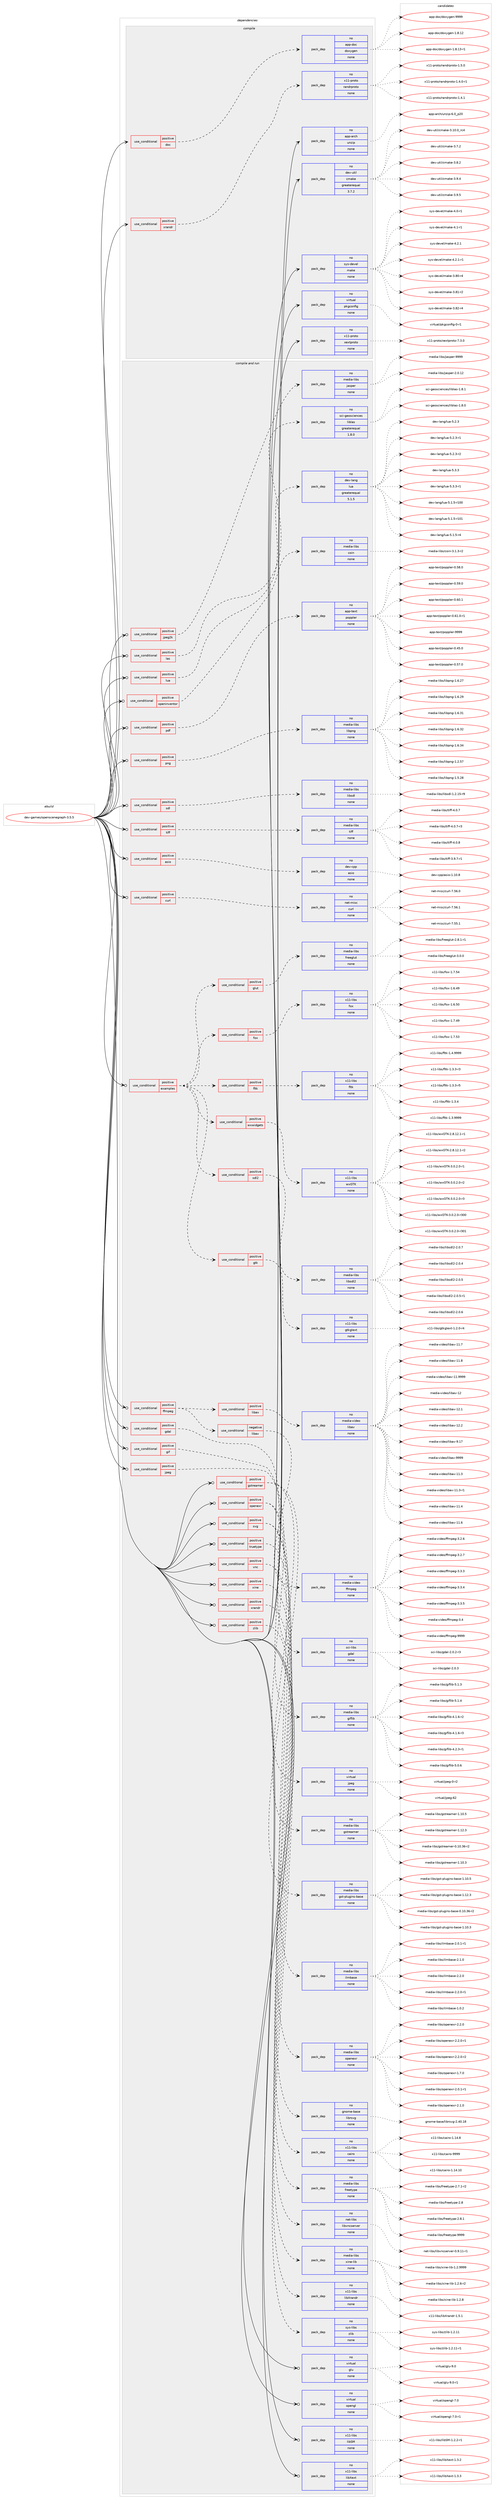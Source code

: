 digraph prolog {

# *************
# Graph options
# *************

newrank=true;
concentrate=true;
compound=true;
graph [rankdir=LR,fontname=Helvetica,fontsize=10,ranksep=1.5];#, ranksep=2.5, nodesep=0.2];
edge  [arrowhead=vee];
node  [fontname=Helvetica,fontsize=10];

# **********
# The ebuild
# **********

subgraph cluster_leftcol {
color=gray;
rank=same;
label=<<i>ebuild</i>>;
id [label="dev-games/openscenegraph-3.5.5", color=red, width=4, href="../dev-games/openscenegraph-3.5.5.svg"];
}

# ****************
# The dependencies
# ****************

subgraph cluster_midcol {
color=gray;
label=<<i>dependencies</i>>;
subgraph cluster_compile {
fillcolor="#eeeeee";
style=filled;
label=<<i>compile</i>>;
subgraph cond17732 {
dependency73219 [label=<<TABLE BORDER="0" CELLBORDER="1" CELLSPACING="0" CELLPADDING="4"><TR><TD ROWSPAN="3" CELLPADDING="10">use_conditional</TD></TR><TR><TD>positive</TD></TR><TR><TD>doc</TD></TR></TABLE>>, shape=none, color=red];
subgraph pack53866 {
dependency73220 [label=<<TABLE BORDER="0" CELLBORDER="1" CELLSPACING="0" CELLPADDING="4" WIDTH="220"><TR><TD ROWSPAN="6" CELLPADDING="30">pack_dep</TD></TR><TR><TD WIDTH="110">no</TD></TR><TR><TD>app-doc</TD></TR><TR><TD>doxygen</TD></TR><TR><TD>none</TD></TR><TR><TD></TD></TR></TABLE>>, shape=none, color=blue];
}
dependency73219:e -> dependency73220:w [weight=20,style="dashed",arrowhead="vee"];
}
id:e -> dependency73219:w [weight=20,style="solid",arrowhead="vee"];
subgraph cond17733 {
dependency73221 [label=<<TABLE BORDER="0" CELLBORDER="1" CELLSPACING="0" CELLPADDING="4"><TR><TD ROWSPAN="3" CELLPADDING="10">use_conditional</TD></TR><TR><TD>positive</TD></TR><TR><TD>xrandr</TD></TR></TABLE>>, shape=none, color=red];
subgraph pack53867 {
dependency73222 [label=<<TABLE BORDER="0" CELLBORDER="1" CELLSPACING="0" CELLPADDING="4" WIDTH="220"><TR><TD ROWSPAN="6" CELLPADDING="30">pack_dep</TD></TR><TR><TD WIDTH="110">no</TD></TR><TR><TD>x11-proto</TD></TR><TR><TD>randrproto</TD></TR><TR><TD>none</TD></TR><TR><TD></TD></TR></TABLE>>, shape=none, color=blue];
}
dependency73221:e -> dependency73222:w [weight=20,style="dashed",arrowhead="vee"];
}
id:e -> dependency73221:w [weight=20,style="solid",arrowhead="vee"];
subgraph pack53868 {
dependency73223 [label=<<TABLE BORDER="0" CELLBORDER="1" CELLSPACING="0" CELLPADDING="4" WIDTH="220"><TR><TD ROWSPAN="6" CELLPADDING="30">pack_dep</TD></TR><TR><TD WIDTH="110">no</TD></TR><TR><TD>app-arch</TD></TR><TR><TD>unzip</TD></TR><TR><TD>none</TD></TR><TR><TD></TD></TR></TABLE>>, shape=none, color=blue];
}
id:e -> dependency73223:w [weight=20,style="solid",arrowhead="vee"];
subgraph pack53869 {
dependency73224 [label=<<TABLE BORDER="0" CELLBORDER="1" CELLSPACING="0" CELLPADDING="4" WIDTH="220"><TR><TD ROWSPAN="6" CELLPADDING="30">pack_dep</TD></TR><TR><TD WIDTH="110">no</TD></TR><TR><TD>dev-util</TD></TR><TR><TD>cmake</TD></TR><TR><TD>greaterequal</TD></TR><TR><TD>3.7.2</TD></TR></TABLE>>, shape=none, color=blue];
}
id:e -> dependency73224:w [weight=20,style="solid",arrowhead="vee"];
subgraph pack53870 {
dependency73225 [label=<<TABLE BORDER="0" CELLBORDER="1" CELLSPACING="0" CELLPADDING="4" WIDTH="220"><TR><TD ROWSPAN="6" CELLPADDING="30">pack_dep</TD></TR><TR><TD WIDTH="110">no</TD></TR><TR><TD>sys-devel</TD></TR><TR><TD>make</TD></TR><TR><TD>none</TD></TR><TR><TD></TD></TR></TABLE>>, shape=none, color=blue];
}
id:e -> dependency73225:w [weight=20,style="solid",arrowhead="vee"];
subgraph pack53871 {
dependency73226 [label=<<TABLE BORDER="0" CELLBORDER="1" CELLSPACING="0" CELLPADDING="4" WIDTH="220"><TR><TD ROWSPAN="6" CELLPADDING="30">pack_dep</TD></TR><TR><TD WIDTH="110">no</TD></TR><TR><TD>virtual</TD></TR><TR><TD>pkgconfig</TD></TR><TR><TD>none</TD></TR><TR><TD></TD></TR></TABLE>>, shape=none, color=blue];
}
id:e -> dependency73226:w [weight=20,style="solid",arrowhead="vee"];
subgraph pack53872 {
dependency73227 [label=<<TABLE BORDER="0" CELLBORDER="1" CELLSPACING="0" CELLPADDING="4" WIDTH="220"><TR><TD ROWSPAN="6" CELLPADDING="30">pack_dep</TD></TR><TR><TD WIDTH="110">no</TD></TR><TR><TD>x11-proto</TD></TR><TR><TD>xextproto</TD></TR><TR><TD>none</TD></TR><TR><TD></TD></TR></TABLE>>, shape=none, color=blue];
}
id:e -> dependency73227:w [weight=20,style="solid",arrowhead="vee"];
}
subgraph cluster_compileandrun {
fillcolor="#eeeeee";
style=filled;
label=<<i>compile and run</i>>;
subgraph cond17734 {
dependency73228 [label=<<TABLE BORDER="0" CELLBORDER="1" CELLSPACING="0" CELLPADDING="4"><TR><TD ROWSPAN="3" CELLPADDING="10">use_conditional</TD></TR><TR><TD>positive</TD></TR><TR><TD>asio</TD></TR></TABLE>>, shape=none, color=red];
subgraph pack53873 {
dependency73229 [label=<<TABLE BORDER="0" CELLBORDER="1" CELLSPACING="0" CELLPADDING="4" WIDTH="220"><TR><TD ROWSPAN="6" CELLPADDING="30">pack_dep</TD></TR><TR><TD WIDTH="110">no</TD></TR><TR><TD>dev-cpp</TD></TR><TR><TD>asio</TD></TR><TR><TD>none</TD></TR><TR><TD></TD></TR></TABLE>>, shape=none, color=blue];
}
dependency73228:e -> dependency73229:w [weight=20,style="dashed",arrowhead="vee"];
}
id:e -> dependency73228:w [weight=20,style="solid",arrowhead="odotvee"];
subgraph cond17735 {
dependency73230 [label=<<TABLE BORDER="0" CELLBORDER="1" CELLSPACING="0" CELLPADDING="4"><TR><TD ROWSPAN="3" CELLPADDING="10">use_conditional</TD></TR><TR><TD>positive</TD></TR><TR><TD>curl</TD></TR></TABLE>>, shape=none, color=red];
subgraph pack53874 {
dependency73231 [label=<<TABLE BORDER="0" CELLBORDER="1" CELLSPACING="0" CELLPADDING="4" WIDTH="220"><TR><TD ROWSPAN="6" CELLPADDING="30">pack_dep</TD></TR><TR><TD WIDTH="110">no</TD></TR><TR><TD>net-misc</TD></TR><TR><TD>curl</TD></TR><TR><TD>none</TD></TR><TR><TD></TD></TR></TABLE>>, shape=none, color=blue];
}
dependency73230:e -> dependency73231:w [weight=20,style="dashed",arrowhead="vee"];
}
id:e -> dependency73230:w [weight=20,style="solid",arrowhead="odotvee"];
subgraph cond17736 {
dependency73232 [label=<<TABLE BORDER="0" CELLBORDER="1" CELLSPACING="0" CELLPADDING="4"><TR><TD ROWSPAN="3" CELLPADDING="10">use_conditional</TD></TR><TR><TD>positive</TD></TR><TR><TD>examples</TD></TR></TABLE>>, shape=none, color=red];
subgraph cond17737 {
dependency73233 [label=<<TABLE BORDER="0" CELLBORDER="1" CELLSPACING="0" CELLPADDING="4"><TR><TD ROWSPAN="3" CELLPADDING="10">use_conditional</TD></TR><TR><TD>positive</TD></TR><TR><TD>fltk</TD></TR></TABLE>>, shape=none, color=red];
subgraph pack53875 {
dependency73234 [label=<<TABLE BORDER="0" CELLBORDER="1" CELLSPACING="0" CELLPADDING="4" WIDTH="220"><TR><TD ROWSPAN="6" CELLPADDING="30">pack_dep</TD></TR><TR><TD WIDTH="110">no</TD></TR><TR><TD>x11-libs</TD></TR><TR><TD>fltk</TD></TR><TR><TD>none</TD></TR><TR><TD></TD></TR></TABLE>>, shape=none, color=blue];
}
dependency73233:e -> dependency73234:w [weight=20,style="dashed",arrowhead="vee"];
}
dependency73232:e -> dependency73233:w [weight=20,style="dashed",arrowhead="vee"];
subgraph cond17738 {
dependency73235 [label=<<TABLE BORDER="0" CELLBORDER="1" CELLSPACING="0" CELLPADDING="4"><TR><TD ROWSPAN="3" CELLPADDING="10">use_conditional</TD></TR><TR><TD>positive</TD></TR><TR><TD>fox</TD></TR></TABLE>>, shape=none, color=red];
subgraph pack53876 {
dependency73236 [label=<<TABLE BORDER="0" CELLBORDER="1" CELLSPACING="0" CELLPADDING="4" WIDTH="220"><TR><TD ROWSPAN="6" CELLPADDING="30">pack_dep</TD></TR><TR><TD WIDTH="110">no</TD></TR><TR><TD>x11-libs</TD></TR><TR><TD>fox</TD></TR><TR><TD>none</TD></TR><TR><TD></TD></TR></TABLE>>, shape=none, color=blue];
}
dependency73235:e -> dependency73236:w [weight=20,style="dashed",arrowhead="vee"];
}
dependency73232:e -> dependency73235:w [weight=20,style="dashed",arrowhead="vee"];
subgraph cond17739 {
dependency73237 [label=<<TABLE BORDER="0" CELLBORDER="1" CELLSPACING="0" CELLPADDING="4"><TR><TD ROWSPAN="3" CELLPADDING="10">use_conditional</TD></TR><TR><TD>positive</TD></TR><TR><TD>glut</TD></TR></TABLE>>, shape=none, color=red];
subgraph pack53877 {
dependency73238 [label=<<TABLE BORDER="0" CELLBORDER="1" CELLSPACING="0" CELLPADDING="4" WIDTH="220"><TR><TD ROWSPAN="6" CELLPADDING="30">pack_dep</TD></TR><TR><TD WIDTH="110">no</TD></TR><TR><TD>media-libs</TD></TR><TR><TD>freeglut</TD></TR><TR><TD>none</TD></TR><TR><TD></TD></TR></TABLE>>, shape=none, color=blue];
}
dependency73237:e -> dependency73238:w [weight=20,style="dashed",arrowhead="vee"];
}
dependency73232:e -> dependency73237:w [weight=20,style="dashed",arrowhead="vee"];
subgraph cond17740 {
dependency73239 [label=<<TABLE BORDER="0" CELLBORDER="1" CELLSPACING="0" CELLPADDING="4"><TR><TD ROWSPAN="3" CELLPADDING="10">use_conditional</TD></TR><TR><TD>positive</TD></TR><TR><TD>gtk</TD></TR></TABLE>>, shape=none, color=red];
subgraph pack53878 {
dependency73240 [label=<<TABLE BORDER="0" CELLBORDER="1" CELLSPACING="0" CELLPADDING="4" WIDTH="220"><TR><TD ROWSPAN="6" CELLPADDING="30">pack_dep</TD></TR><TR><TD WIDTH="110">no</TD></TR><TR><TD>x11-libs</TD></TR><TR><TD>gtkglext</TD></TR><TR><TD>none</TD></TR><TR><TD></TD></TR></TABLE>>, shape=none, color=blue];
}
dependency73239:e -> dependency73240:w [weight=20,style="dashed",arrowhead="vee"];
}
dependency73232:e -> dependency73239:w [weight=20,style="dashed",arrowhead="vee"];
subgraph cond17741 {
dependency73241 [label=<<TABLE BORDER="0" CELLBORDER="1" CELLSPACING="0" CELLPADDING="4"><TR><TD ROWSPAN="3" CELLPADDING="10">use_conditional</TD></TR><TR><TD>positive</TD></TR><TR><TD>sdl2</TD></TR></TABLE>>, shape=none, color=red];
subgraph pack53879 {
dependency73242 [label=<<TABLE BORDER="0" CELLBORDER="1" CELLSPACING="0" CELLPADDING="4" WIDTH="220"><TR><TD ROWSPAN="6" CELLPADDING="30">pack_dep</TD></TR><TR><TD WIDTH="110">no</TD></TR><TR><TD>media-libs</TD></TR><TR><TD>libsdl2</TD></TR><TR><TD>none</TD></TR><TR><TD></TD></TR></TABLE>>, shape=none, color=blue];
}
dependency73241:e -> dependency73242:w [weight=20,style="dashed",arrowhead="vee"];
}
dependency73232:e -> dependency73241:w [weight=20,style="dashed",arrowhead="vee"];
subgraph cond17742 {
dependency73243 [label=<<TABLE BORDER="0" CELLBORDER="1" CELLSPACING="0" CELLPADDING="4"><TR><TD ROWSPAN="3" CELLPADDING="10">use_conditional</TD></TR><TR><TD>positive</TD></TR><TR><TD>wxwidgets</TD></TR></TABLE>>, shape=none, color=red];
subgraph pack53880 {
dependency73244 [label=<<TABLE BORDER="0" CELLBORDER="1" CELLSPACING="0" CELLPADDING="4" WIDTH="220"><TR><TD ROWSPAN="6" CELLPADDING="30">pack_dep</TD></TR><TR><TD WIDTH="110">no</TD></TR><TR><TD>x11-libs</TD></TR><TR><TD>wxGTK</TD></TR><TR><TD>none</TD></TR><TR><TD></TD></TR></TABLE>>, shape=none, color=blue];
}
dependency73243:e -> dependency73244:w [weight=20,style="dashed",arrowhead="vee"];
}
dependency73232:e -> dependency73243:w [weight=20,style="dashed",arrowhead="vee"];
}
id:e -> dependency73232:w [weight=20,style="solid",arrowhead="odotvee"];
subgraph cond17743 {
dependency73245 [label=<<TABLE BORDER="0" CELLBORDER="1" CELLSPACING="0" CELLPADDING="4"><TR><TD ROWSPAN="3" CELLPADDING="10">use_conditional</TD></TR><TR><TD>positive</TD></TR><TR><TD>ffmpeg</TD></TR></TABLE>>, shape=none, color=red];
subgraph cond17744 {
dependency73246 [label=<<TABLE BORDER="0" CELLBORDER="1" CELLSPACING="0" CELLPADDING="4"><TR><TD ROWSPAN="3" CELLPADDING="10">use_conditional</TD></TR><TR><TD>positive</TD></TR><TR><TD>libav</TD></TR></TABLE>>, shape=none, color=red];
subgraph pack53881 {
dependency73247 [label=<<TABLE BORDER="0" CELLBORDER="1" CELLSPACING="0" CELLPADDING="4" WIDTH="220"><TR><TD ROWSPAN="6" CELLPADDING="30">pack_dep</TD></TR><TR><TD WIDTH="110">no</TD></TR><TR><TD>media-video</TD></TR><TR><TD>libav</TD></TR><TR><TD>none</TD></TR><TR><TD></TD></TR></TABLE>>, shape=none, color=blue];
}
dependency73246:e -> dependency73247:w [weight=20,style="dashed",arrowhead="vee"];
}
dependency73245:e -> dependency73246:w [weight=20,style="dashed",arrowhead="vee"];
subgraph cond17745 {
dependency73248 [label=<<TABLE BORDER="0" CELLBORDER="1" CELLSPACING="0" CELLPADDING="4"><TR><TD ROWSPAN="3" CELLPADDING="10">use_conditional</TD></TR><TR><TD>negative</TD></TR><TR><TD>libav</TD></TR></TABLE>>, shape=none, color=red];
subgraph pack53882 {
dependency73249 [label=<<TABLE BORDER="0" CELLBORDER="1" CELLSPACING="0" CELLPADDING="4" WIDTH="220"><TR><TD ROWSPAN="6" CELLPADDING="30">pack_dep</TD></TR><TR><TD WIDTH="110">no</TD></TR><TR><TD>media-video</TD></TR><TR><TD>ffmpeg</TD></TR><TR><TD>none</TD></TR><TR><TD></TD></TR></TABLE>>, shape=none, color=blue];
}
dependency73248:e -> dependency73249:w [weight=20,style="dashed",arrowhead="vee"];
}
dependency73245:e -> dependency73248:w [weight=20,style="dashed",arrowhead="vee"];
}
id:e -> dependency73245:w [weight=20,style="solid",arrowhead="odotvee"];
subgraph cond17746 {
dependency73250 [label=<<TABLE BORDER="0" CELLBORDER="1" CELLSPACING="0" CELLPADDING="4"><TR><TD ROWSPAN="3" CELLPADDING="10">use_conditional</TD></TR><TR><TD>positive</TD></TR><TR><TD>gdal</TD></TR></TABLE>>, shape=none, color=red];
subgraph pack53883 {
dependency73251 [label=<<TABLE BORDER="0" CELLBORDER="1" CELLSPACING="0" CELLPADDING="4" WIDTH="220"><TR><TD ROWSPAN="6" CELLPADDING="30">pack_dep</TD></TR><TR><TD WIDTH="110">no</TD></TR><TR><TD>sci-libs</TD></TR><TR><TD>gdal</TD></TR><TR><TD>none</TD></TR><TR><TD></TD></TR></TABLE>>, shape=none, color=blue];
}
dependency73250:e -> dependency73251:w [weight=20,style="dashed",arrowhead="vee"];
}
id:e -> dependency73250:w [weight=20,style="solid",arrowhead="odotvee"];
subgraph cond17747 {
dependency73252 [label=<<TABLE BORDER="0" CELLBORDER="1" CELLSPACING="0" CELLPADDING="4"><TR><TD ROWSPAN="3" CELLPADDING="10">use_conditional</TD></TR><TR><TD>positive</TD></TR><TR><TD>gif</TD></TR></TABLE>>, shape=none, color=red];
subgraph pack53884 {
dependency73253 [label=<<TABLE BORDER="0" CELLBORDER="1" CELLSPACING="0" CELLPADDING="4" WIDTH="220"><TR><TD ROWSPAN="6" CELLPADDING="30">pack_dep</TD></TR><TR><TD WIDTH="110">no</TD></TR><TR><TD>media-libs</TD></TR><TR><TD>giflib</TD></TR><TR><TD>none</TD></TR><TR><TD></TD></TR></TABLE>>, shape=none, color=blue];
}
dependency73252:e -> dependency73253:w [weight=20,style="dashed",arrowhead="vee"];
}
id:e -> dependency73252:w [weight=20,style="solid",arrowhead="odotvee"];
subgraph cond17748 {
dependency73254 [label=<<TABLE BORDER="0" CELLBORDER="1" CELLSPACING="0" CELLPADDING="4"><TR><TD ROWSPAN="3" CELLPADDING="10">use_conditional</TD></TR><TR><TD>positive</TD></TR><TR><TD>gstreamer</TD></TR></TABLE>>, shape=none, color=red];
subgraph pack53885 {
dependency73255 [label=<<TABLE BORDER="0" CELLBORDER="1" CELLSPACING="0" CELLPADDING="4" WIDTH="220"><TR><TD ROWSPAN="6" CELLPADDING="30">pack_dep</TD></TR><TR><TD WIDTH="110">no</TD></TR><TR><TD>media-libs</TD></TR><TR><TD>gstreamer</TD></TR><TR><TD>none</TD></TR><TR><TD></TD></TR></TABLE>>, shape=none, color=blue];
}
dependency73254:e -> dependency73255:w [weight=20,style="dashed",arrowhead="vee"];
subgraph pack53886 {
dependency73256 [label=<<TABLE BORDER="0" CELLBORDER="1" CELLSPACING="0" CELLPADDING="4" WIDTH="220"><TR><TD ROWSPAN="6" CELLPADDING="30">pack_dep</TD></TR><TR><TD WIDTH="110">no</TD></TR><TR><TD>media-libs</TD></TR><TR><TD>gst-plugins-base</TD></TR><TR><TD>none</TD></TR><TR><TD></TD></TR></TABLE>>, shape=none, color=blue];
}
dependency73254:e -> dependency73256:w [weight=20,style="dashed",arrowhead="vee"];
}
id:e -> dependency73254:w [weight=20,style="solid",arrowhead="odotvee"];
subgraph cond17749 {
dependency73257 [label=<<TABLE BORDER="0" CELLBORDER="1" CELLSPACING="0" CELLPADDING="4"><TR><TD ROWSPAN="3" CELLPADDING="10">use_conditional</TD></TR><TR><TD>positive</TD></TR><TR><TD>jpeg</TD></TR></TABLE>>, shape=none, color=red];
subgraph pack53887 {
dependency73258 [label=<<TABLE BORDER="0" CELLBORDER="1" CELLSPACING="0" CELLPADDING="4" WIDTH="220"><TR><TD ROWSPAN="6" CELLPADDING="30">pack_dep</TD></TR><TR><TD WIDTH="110">no</TD></TR><TR><TD>virtual</TD></TR><TR><TD>jpeg</TD></TR><TR><TD>none</TD></TR><TR><TD></TD></TR></TABLE>>, shape=none, color=blue];
}
dependency73257:e -> dependency73258:w [weight=20,style="dashed",arrowhead="vee"];
}
id:e -> dependency73257:w [weight=20,style="solid",arrowhead="odotvee"];
subgraph cond17750 {
dependency73259 [label=<<TABLE BORDER="0" CELLBORDER="1" CELLSPACING="0" CELLPADDING="4"><TR><TD ROWSPAN="3" CELLPADDING="10">use_conditional</TD></TR><TR><TD>positive</TD></TR><TR><TD>jpeg2k</TD></TR></TABLE>>, shape=none, color=red];
subgraph pack53888 {
dependency73260 [label=<<TABLE BORDER="0" CELLBORDER="1" CELLSPACING="0" CELLPADDING="4" WIDTH="220"><TR><TD ROWSPAN="6" CELLPADDING="30">pack_dep</TD></TR><TR><TD WIDTH="110">no</TD></TR><TR><TD>media-libs</TD></TR><TR><TD>jasper</TD></TR><TR><TD>none</TD></TR><TR><TD></TD></TR></TABLE>>, shape=none, color=blue];
}
dependency73259:e -> dependency73260:w [weight=20,style="dashed",arrowhead="vee"];
}
id:e -> dependency73259:w [weight=20,style="solid",arrowhead="odotvee"];
subgraph cond17751 {
dependency73261 [label=<<TABLE BORDER="0" CELLBORDER="1" CELLSPACING="0" CELLPADDING="4"><TR><TD ROWSPAN="3" CELLPADDING="10">use_conditional</TD></TR><TR><TD>positive</TD></TR><TR><TD>las</TD></TR></TABLE>>, shape=none, color=red];
subgraph pack53889 {
dependency73262 [label=<<TABLE BORDER="0" CELLBORDER="1" CELLSPACING="0" CELLPADDING="4" WIDTH="220"><TR><TD ROWSPAN="6" CELLPADDING="30">pack_dep</TD></TR><TR><TD WIDTH="110">no</TD></TR><TR><TD>sci-geosciences</TD></TR><TR><TD>liblas</TD></TR><TR><TD>greaterequal</TD></TR><TR><TD>1.8.0</TD></TR></TABLE>>, shape=none, color=blue];
}
dependency73261:e -> dependency73262:w [weight=20,style="dashed",arrowhead="vee"];
}
id:e -> dependency73261:w [weight=20,style="solid",arrowhead="odotvee"];
subgraph cond17752 {
dependency73263 [label=<<TABLE BORDER="0" CELLBORDER="1" CELLSPACING="0" CELLPADDING="4"><TR><TD ROWSPAN="3" CELLPADDING="10">use_conditional</TD></TR><TR><TD>positive</TD></TR><TR><TD>lua</TD></TR></TABLE>>, shape=none, color=red];
subgraph pack53890 {
dependency73264 [label=<<TABLE BORDER="0" CELLBORDER="1" CELLSPACING="0" CELLPADDING="4" WIDTH="220"><TR><TD ROWSPAN="6" CELLPADDING="30">pack_dep</TD></TR><TR><TD WIDTH="110">no</TD></TR><TR><TD>dev-lang</TD></TR><TR><TD>lua</TD></TR><TR><TD>greaterequal</TD></TR><TR><TD>5.1.5</TD></TR></TABLE>>, shape=none, color=blue];
}
dependency73263:e -> dependency73264:w [weight=20,style="dashed",arrowhead="vee"];
}
id:e -> dependency73263:w [weight=20,style="solid",arrowhead="odotvee"];
subgraph cond17753 {
dependency73265 [label=<<TABLE BORDER="0" CELLBORDER="1" CELLSPACING="0" CELLPADDING="4"><TR><TD ROWSPAN="3" CELLPADDING="10">use_conditional</TD></TR><TR><TD>positive</TD></TR><TR><TD>openexr</TD></TR></TABLE>>, shape=none, color=red];
subgraph pack53891 {
dependency73266 [label=<<TABLE BORDER="0" CELLBORDER="1" CELLSPACING="0" CELLPADDING="4" WIDTH="220"><TR><TD ROWSPAN="6" CELLPADDING="30">pack_dep</TD></TR><TR><TD WIDTH="110">no</TD></TR><TR><TD>media-libs</TD></TR><TR><TD>ilmbase</TD></TR><TR><TD>none</TD></TR><TR><TD></TD></TR></TABLE>>, shape=none, color=blue];
}
dependency73265:e -> dependency73266:w [weight=20,style="dashed",arrowhead="vee"];
subgraph pack53892 {
dependency73267 [label=<<TABLE BORDER="0" CELLBORDER="1" CELLSPACING="0" CELLPADDING="4" WIDTH="220"><TR><TD ROWSPAN="6" CELLPADDING="30">pack_dep</TD></TR><TR><TD WIDTH="110">no</TD></TR><TR><TD>media-libs</TD></TR><TR><TD>openexr</TD></TR><TR><TD>none</TD></TR><TR><TD></TD></TR></TABLE>>, shape=none, color=blue];
}
dependency73265:e -> dependency73267:w [weight=20,style="dashed",arrowhead="vee"];
}
id:e -> dependency73265:w [weight=20,style="solid",arrowhead="odotvee"];
subgraph cond17754 {
dependency73268 [label=<<TABLE BORDER="0" CELLBORDER="1" CELLSPACING="0" CELLPADDING="4"><TR><TD ROWSPAN="3" CELLPADDING="10">use_conditional</TD></TR><TR><TD>positive</TD></TR><TR><TD>openinventor</TD></TR></TABLE>>, shape=none, color=red];
subgraph pack53893 {
dependency73269 [label=<<TABLE BORDER="0" CELLBORDER="1" CELLSPACING="0" CELLPADDING="4" WIDTH="220"><TR><TD ROWSPAN="6" CELLPADDING="30">pack_dep</TD></TR><TR><TD WIDTH="110">no</TD></TR><TR><TD>media-libs</TD></TR><TR><TD>coin</TD></TR><TR><TD>none</TD></TR><TR><TD></TD></TR></TABLE>>, shape=none, color=blue];
}
dependency73268:e -> dependency73269:w [weight=20,style="dashed",arrowhead="vee"];
}
id:e -> dependency73268:w [weight=20,style="solid",arrowhead="odotvee"];
subgraph cond17755 {
dependency73270 [label=<<TABLE BORDER="0" CELLBORDER="1" CELLSPACING="0" CELLPADDING="4"><TR><TD ROWSPAN="3" CELLPADDING="10">use_conditional</TD></TR><TR><TD>positive</TD></TR><TR><TD>pdf</TD></TR></TABLE>>, shape=none, color=red];
subgraph pack53894 {
dependency73271 [label=<<TABLE BORDER="0" CELLBORDER="1" CELLSPACING="0" CELLPADDING="4" WIDTH="220"><TR><TD ROWSPAN="6" CELLPADDING="30">pack_dep</TD></TR><TR><TD WIDTH="110">no</TD></TR><TR><TD>app-text</TD></TR><TR><TD>poppler</TD></TR><TR><TD>none</TD></TR><TR><TD></TD></TR></TABLE>>, shape=none, color=blue];
}
dependency73270:e -> dependency73271:w [weight=20,style="dashed",arrowhead="vee"];
}
id:e -> dependency73270:w [weight=20,style="solid",arrowhead="odotvee"];
subgraph cond17756 {
dependency73272 [label=<<TABLE BORDER="0" CELLBORDER="1" CELLSPACING="0" CELLPADDING="4"><TR><TD ROWSPAN="3" CELLPADDING="10">use_conditional</TD></TR><TR><TD>positive</TD></TR><TR><TD>png</TD></TR></TABLE>>, shape=none, color=red];
subgraph pack53895 {
dependency73273 [label=<<TABLE BORDER="0" CELLBORDER="1" CELLSPACING="0" CELLPADDING="4" WIDTH="220"><TR><TD ROWSPAN="6" CELLPADDING="30">pack_dep</TD></TR><TR><TD WIDTH="110">no</TD></TR><TR><TD>media-libs</TD></TR><TR><TD>libpng</TD></TR><TR><TD>none</TD></TR><TR><TD></TD></TR></TABLE>>, shape=none, color=blue];
}
dependency73272:e -> dependency73273:w [weight=20,style="dashed",arrowhead="vee"];
}
id:e -> dependency73272:w [weight=20,style="solid",arrowhead="odotvee"];
subgraph cond17757 {
dependency73274 [label=<<TABLE BORDER="0" CELLBORDER="1" CELLSPACING="0" CELLPADDING="4"><TR><TD ROWSPAN="3" CELLPADDING="10">use_conditional</TD></TR><TR><TD>positive</TD></TR><TR><TD>sdl</TD></TR></TABLE>>, shape=none, color=red];
subgraph pack53896 {
dependency73275 [label=<<TABLE BORDER="0" CELLBORDER="1" CELLSPACING="0" CELLPADDING="4" WIDTH="220"><TR><TD ROWSPAN="6" CELLPADDING="30">pack_dep</TD></TR><TR><TD WIDTH="110">no</TD></TR><TR><TD>media-libs</TD></TR><TR><TD>libsdl</TD></TR><TR><TD>none</TD></TR><TR><TD></TD></TR></TABLE>>, shape=none, color=blue];
}
dependency73274:e -> dependency73275:w [weight=20,style="dashed",arrowhead="vee"];
}
id:e -> dependency73274:w [weight=20,style="solid",arrowhead="odotvee"];
subgraph cond17758 {
dependency73276 [label=<<TABLE BORDER="0" CELLBORDER="1" CELLSPACING="0" CELLPADDING="4"><TR><TD ROWSPAN="3" CELLPADDING="10">use_conditional</TD></TR><TR><TD>positive</TD></TR><TR><TD>svg</TD></TR></TABLE>>, shape=none, color=red];
subgraph pack53897 {
dependency73277 [label=<<TABLE BORDER="0" CELLBORDER="1" CELLSPACING="0" CELLPADDING="4" WIDTH="220"><TR><TD ROWSPAN="6" CELLPADDING="30">pack_dep</TD></TR><TR><TD WIDTH="110">no</TD></TR><TR><TD>gnome-base</TD></TR><TR><TD>librsvg</TD></TR><TR><TD>none</TD></TR><TR><TD></TD></TR></TABLE>>, shape=none, color=blue];
}
dependency73276:e -> dependency73277:w [weight=20,style="dashed",arrowhead="vee"];
subgraph pack53898 {
dependency73278 [label=<<TABLE BORDER="0" CELLBORDER="1" CELLSPACING="0" CELLPADDING="4" WIDTH="220"><TR><TD ROWSPAN="6" CELLPADDING="30">pack_dep</TD></TR><TR><TD WIDTH="110">no</TD></TR><TR><TD>x11-libs</TD></TR><TR><TD>cairo</TD></TR><TR><TD>none</TD></TR><TR><TD></TD></TR></TABLE>>, shape=none, color=blue];
}
dependency73276:e -> dependency73278:w [weight=20,style="dashed",arrowhead="vee"];
}
id:e -> dependency73276:w [weight=20,style="solid",arrowhead="odotvee"];
subgraph cond17759 {
dependency73279 [label=<<TABLE BORDER="0" CELLBORDER="1" CELLSPACING="0" CELLPADDING="4"><TR><TD ROWSPAN="3" CELLPADDING="10">use_conditional</TD></TR><TR><TD>positive</TD></TR><TR><TD>tiff</TD></TR></TABLE>>, shape=none, color=red];
subgraph pack53899 {
dependency73280 [label=<<TABLE BORDER="0" CELLBORDER="1" CELLSPACING="0" CELLPADDING="4" WIDTH="220"><TR><TD ROWSPAN="6" CELLPADDING="30">pack_dep</TD></TR><TR><TD WIDTH="110">no</TD></TR><TR><TD>media-libs</TD></TR><TR><TD>tiff</TD></TR><TR><TD>none</TD></TR><TR><TD></TD></TR></TABLE>>, shape=none, color=blue];
}
dependency73279:e -> dependency73280:w [weight=20,style="dashed",arrowhead="vee"];
}
id:e -> dependency73279:w [weight=20,style="solid",arrowhead="odotvee"];
subgraph cond17760 {
dependency73281 [label=<<TABLE BORDER="0" CELLBORDER="1" CELLSPACING="0" CELLPADDING="4"><TR><TD ROWSPAN="3" CELLPADDING="10">use_conditional</TD></TR><TR><TD>positive</TD></TR><TR><TD>truetype</TD></TR></TABLE>>, shape=none, color=red];
subgraph pack53900 {
dependency73282 [label=<<TABLE BORDER="0" CELLBORDER="1" CELLSPACING="0" CELLPADDING="4" WIDTH="220"><TR><TD ROWSPAN="6" CELLPADDING="30">pack_dep</TD></TR><TR><TD WIDTH="110">no</TD></TR><TR><TD>media-libs</TD></TR><TR><TD>freetype</TD></TR><TR><TD>none</TD></TR><TR><TD></TD></TR></TABLE>>, shape=none, color=blue];
}
dependency73281:e -> dependency73282:w [weight=20,style="dashed",arrowhead="vee"];
}
id:e -> dependency73281:w [weight=20,style="solid",arrowhead="odotvee"];
subgraph cond17761 {
dependency73283 [label=<<TABLE BORDER="0" CELLBORDER="1" CELLSPACING="0" CELLPADDING="4"><TR><TD ROWSPAN="3" CELLPADDING="10">use_conditional</TD></TR><TR><TD>positive</TD></TR><TR><TD>vnc</TD></TR></TABLE>>, shape=none, color=red];
subgraph pack53901 {
dependency73284 [label=<<TABLE BORDER="0" CELLBORDER="1" CELLSPACING="0" CELLPADDING="4" WIDTH="220"><TR><TD ROWSPAN="6" CELLPADDING="30">pack_dep</TD></TR><TR><TD WIDTH="110">no</TD></TR><TR><TD>net-libs</TD></TR><TR><TD>libvncserver</TD></TR><TR><TD>none</TD></TR><TR><TD></TD></TR></TABLE>>, shape=none, color=blue];
}
dependency73283:e -> dependency73284:w [weight=20,style="dashed",arrowhead="vee"];
}
id:e -> dependency73283:w [weight=20,style="solid",arrowhead="odotvee"];
subgraph cond17762 {
dependency73285 [label=<<TABLE BORDER="0" CELLBORDER="1" CELLSPACING="0" CELLPADDING="4"><TR><TD ROWSPAN="3" CELLPADDING="10">use_conditional</TD></TR><TR><TD>positive</TD></TR><TR><TD>xine</TD></TR></TABLE>>, shape=none, color=red];
subgraph pack53902 {
dependency73286 [label=<<TABLE BORDER="0" CELLBORDER="1" CELLSPACING="0" CELLPADDING="4" WIDTH="220"><TR><TD ROWSPAN="6" CELLPADDING="30">pack_dep</TD></TR><TR><TD WIDTH="110">no</TD></TR><TR><TD>media-libs</TD></TR><TR><TD>xine-lib</TD></TR><TR><TD>none</TD></TR><TR><TD></TD></TR></TABLE>>, shape=none, color=blue];
}
dependency73285:e -> dependency73286:w [weight=20,style="dashed",arrowhead="vee"];
}
id:e -> dependency73285:w [weight=20,style="solid",arrowhead="odotvee"];
subgraph cond17763 {
dependency73287 [label=<<TABLE BORDER="0" CELLBORDER="1" CELLSPACING="0" CELLPADDING="4"><TR><TD ROWSPAN="3" CELLPADDING="10">use_conditional</TD></TR><TR><TD>positive</TD></TR><TR><TD>xrandr</TD></TR></TABLE>>, shape=none, color=red];
subgraph pack53903 {
dependency73288 [label=<<TABLE BORDER="0" CELLBORDER="1" CELLSPACING="0" CELLPADDING="4" WIDTH="220"><TR><TD ROWSPAN="6" CELLPADDING="30">pack_dep</TD></TR><TR><TD WIDTH="110">no</TD></TR><TR><TD>x11-libs</TD></TR><TR><TD>libXrandr</TD></TR><TR><TD>none</TD></TR><TR><TD></TD></TR></TABLE>>, shape=none, color=blue];
}
dependency73287:e -> dependency73288:w [weight=20,style="dashed",arrowhead="vee"];
}
id:e -> dependency73287:w [weight=20,style="solid",arrowhead="odotvee"];
subgraph cond17764 {
dependency73289 [label=<<TABLE BORDER="0" CELLBORDER="1" CELLSPACING="0" CELLPADDING="4"><TR><TD ROWSPAN="3" CELLPADDING="10">use_conditional</TD></TR><TR><TD>positive</TD></TR><TR><TD>zlib</TD></TR></TABLE>>, shape=none, color=red];
subgraph pack53904 {
dependency73290 [label=<<TABLE BORDER="0" CELLBORDER="1" CELLSPACING="0" CELLPADDING="4" WIDTH="220"><TR><TD ROWSPAN="6" CELLPADDING="30">pack_dep</TD></TR><TR><TD WIDTH="110">no</TD></TR><TR><TD>sys-libs</TD></TR><TR><TD>zlib</TD></TR><TR><TD>none</TD></TR><TR><TD></TD></TR></TABLE>>, shape=none, color=blue];
}
dependency73289:e -> dependency73290:w [weight=20,style="dashed",arrowhead="vee"];
}
id:e -> dependency73289:w [weight=20,style="solid",arrowhead="odotvee"];
subgraph pack53905 {
dependency73291 [label=<<TABLE BORDER="0" CELLBORDER="1" CELLSPACING="0" CELLPADDING="4" WIDTH="220"><TR><TD ROWSPAN="6" CELLPADDING="30">pack_dep</TD></TR><TR><TD WIDTH="110">no</TD></TR><TR><TD>virtual</TD></TR><TR><TD>glu</TD></TR><TR><TD>none</TD></TR><TR><TD></TD></TR></TABLE>>, shape=none, color=blue];
}
id:e -> dependency73291:w [weight=20,style="solid",arrowhead="odotvee"];
subgraph pack53906 {
dependency73292 [label=<<TABLE BORDER="0" CELLBORDER="1" CELLSPACING="0" CELLPADDING="4" WIDTH="220"><TR><TD ROWSPAN="6" CELLPADDING="30">pack_dep</TD></TR><TR><TD WIDTH="110">no</TD></TR><TR><TD>virtual</TD></TR><TR><TD>opengl</TD></TR><TR><TD>none</TD></TR><TR><TD></TD></TR></TABLE>>, shape=none, color=blue];
}
id:e -> dependency73292:w [weight=20,style="solid",arrowhead="odotvee"];
subgraph pack53907 {
dependency73293 [label=<<TABLE BORDER="0" CELLBORDER="1" CELLSPACING="0" CELLPADDING="4" WIDTH="220"><TR><TD ROWSPAN="6" CELLPADDING="30">pack_dep</TD></TR><TR><TD WIDTH="110">no</TD></TR><TR><TD>x11-libs</TD></TR><TR><TD>libSM</TD></TR><TR><TD>none</TD></TR><TR><TD></TD></TR></TABLE>>, shape=none, color=blue];
}
id:e -> dependency73293:w [weight=20,style="solid",arrowhead="odotvee"];
subgraph pack53908 {
dependency73294 [label=<<TABLE BORDER="0" CELLBORDER="1" CELLSPACING="0" CELLPADDING="4" WIDTH="220"><TR><TD ROWSPAN="6" CELLPADDING="30">pack_dep</TD></TR><TR><TD WIDTH="110">no</TD></TR><TR><TD>x11-libs</TD></TR><TR><TD>libXext</TD></TR><TR><TD>none</TD></TR><TR><TD></TD></TR></TABLE>>, shape=none, color=blue];
}
id:e -> dependency73294:w [weight=20,style="solid",arrowhead="odotvee"];
}
subgraph cluster_run {
fillcolor="#eeeeee";
style=filled;
label=<<i>run</i>>;
}
}

# **************
# The candidates
# **************

subgraph cluster_choices {
rank=same;
color=gray;
label=<<i>candidates</i>>;

subgraph choice53866 {
color=black;
nodesep=1;
choice9711211245100111994710011112012110310111045494656464950 [label="app-doc/doxygen-1.8.12", color=red, width=4,href="../app-doc/doxygen-1.8.12.svg"];
choice97112112451001119947100111120121103101110454946564649514511449 [label="app-doc/doxygen-1.8.13-r1", color=red, width=4,href="../app-doc/doxygen-1.8.13-r1.svg"];
choice971121124510011199471001111201211031011104557575757 [label="app-doc/doxygen-9999", color=red, width=4,href="../app-doc/doxygen-9999.svg"];
dependency73220:e -> choice9711211245100111994710011112012110310111045494656464950:w [style=dotted,weight="100"];
dependency73220:e -> choice97112112451001119947100111120121103101110454946564649514511449:w [style=dotted,weight="100"];
dependency73220:e -> choice971121124510011199471001111201211031011104557575757:w [style=dotted,weight="100"];
}
subgraph choice53867 {
color=black;
nodesep=1;
choice12049494511211411111611147114971101001141121141111161114549465246484511449 [label="x11-proto/randrproto-1.4.0-r1", color=red, width=4,href="../x11-proto/randrproto-1.4.0-r1.svg"];
choice1204949451121141111161114711497110100114112114111116111454946524649 [label="x11-proto/randrproto-1.4.1", color=red, width=4,href="../x11-proto/randrproto-1.4.1.svg"];
choice1204949451121141111161114711497110100114112114111116111454946534648 [label="x11-proto/randrproto-1.5.0", color=red, width=4,href="../x11-proto/randrproto-1.5.0.svg"];
dependency73222:e -> choice12049494511211411111611147114971101001141121141111161114549465246484511449:w [style=dotted,weight="100"];
dependency73222:e -> choice1204949451121141111161114711497110100114112114111116111454946524649:w [style=dotted,weight="100"];
dependency73222:e -> choice1204949451121141111161114711497110100114112114111116111454946534648:w [style=dotted,weight="100"];
}
subgraph choice53868 {
color=black;
nodesep=1;
choice971121124597114991044711711012210511245544648951125048 [label="app-arch/unzip-6.0_p20", color=red, width=4,href="../app-arch/unzip-6.0_p20.svg"];
dependency73223:e -> choice971121124597114991044711711012210511245544648951125048:w [style=dotted,weight="100"];
}
subgraph choice53869 {
color=black;
nodesep=1;
choice1001011184511711610510847991099710710145514649484648951149952 [label="dev-util/cmake-3.10.0_rc4", color=red, width=4,href="../dev-util/cmake-3.10.0_rc4.svg"];
choice10010111845117116105108479910997107101455146554650 [label="dev-util/cmake-3.7.2", color=red, width=4,href="../dev-util/cmake-3.7.2.svg"];
choice10010111845117116105108479910997107101455146564650 [label="dev-util/cmake-3.8.2", color=red, width=4,href="../dev-util/cmake-3.8.2.svg"];
choice10010111845117116105108479910997107101455146574652 [label="dev-util/cmake-3.9.4", color=red, width=4,href="../dev-util/cmake-3.9.4.svg"];
choice10010111845117116105108479910997107101455146574653 [label="dev-util/cmake-3.9.5", color=red, width=4,href="../dev-util/cmake-3.9.5.svg"];
dependency73224:e -> choice1001011184511711610510847991099710710145514649484648951149952:w [style=dotted,weight="100"];
dependency73224:e -> choice10010111845117116105108479910997107101455146554650:w [style=dotted,weight="100"];
dependency73224:e -> choice10010111845117116105108479910997107101455146564650:w [style=dotted,weight="100"];
dependency73224:e -> choice10010111845117116105108479910997107101455146574652:w [style=dotted,weight="100"];
dependency73224:e -> choice10010111845117116105108479910997107101455146574653:w [style=dotted,weight="100"];
}
subgraph choice53870 {
color=black;
nodesep=1;
choice11512111545100101118101108471099710710145514656484511452 [label="sys-devel/make-3.80-r4", color=red, width=4,href="../sys-devel/make-3.80-r4.svg"];
choice11512111545100101118101108471099710710145514656494511450 [label="sys-devel/make-3.81-r2", color=red, width=4,href="../sys-devel/make-3.81-r2.svg"];
choice11512111545100101118101108471099710710145514656504511452 [label="sys-devel/make-3.82-r4", color=red, width=4,href="../sys-devel/make-3.82-r4.svg"];
choice115121115451001011181011084710997107101455246484511449 [label="sys-devel/make-4.0-r1", color=red, width=4,href="../sys-devel/make-4.0-r1.svg"];
choice115121115451001011181011084710997107101455246494511449 [label="sys-devel/make-4.1-r1", color=red, width=4,href="../sys-devel/make-4.1-r1.svg"];
choice115121115451001011181011084710997107101455246504649 [label="sys-devel/make-4.2.1", color=red, width=4,href="../sys-devel/make-4.2.1.svg"];
choice1151211154510010111810110847109971071014552465046494511449 [label="sys-devel/make-4.2.1-r1", color=red, width=4,href="../sys-devel/make-4.2.1-r1.svg"];
dependency73225:e -> choice11512111545100101118101108471099710710145514656484511452:w [style=dotted,weight="100"];
dependency73225:e -> choice11512111545100101118101108471099710710145514656494511450:w [style=dotted,weight="100"];
dependency73225:e -> choice11512111545100101118101108471099710710145514656504511452:w [style=dotted,weight="100"];
dependency73225:e -> choice115121115451001011181011084710997107101455246484511449:w [style=dotted,weight="100"];
dependency73225:e -> choice115121115451001011181011084710997107101455246494511449:w [style=dotted,weight="100"];
dependency73225:e -> choice115121115451001011181011084710997107101455246504649:w [style=dotted,weight="100"];
dependency73225:e -> choice1151211154510010111810110847109971071014552465046494511449:w [style=dotted,weight="100"];
}
subgraph choice53871 {
color=black;
nodesep=1;
choice11810511411611797108471121071039911111010210510345484511449 [label="virtual/pkgconfig-0-r1", color=red, width=4,href="../virtual/pkgconfig-0-r1.svg"];
dependency73226:e -> choice11810511411611797108471121071039911111010210510345484511449:w [style=dotted,weight="100"];
}
subgraph choice53872 {
color=black;
nodesep=1;
choice12049494511211411111611147120101120116112114111116111455546514648 [label="x11-proto/xextproto-7.3.0", color=red, width=4,href="../x11-proto/xextproto-7.3.0.svg"];
dependency73227:e -> choice12049494511211411111611147120101120116112114111116111455546514648:w [style=dotted,weight="100"];
}
subgraph choice53873 {
color=black;
nodesep=1;
choice1001011184599112112479711510511145494649484656 [label="dev-cpp/asio-1.10.8", color=red, width=4,href="../dev-cpp/asio-1.10.8.svg"];
dependency73229:e -> choice1001011184599112112479711510511145494649484656:w [style=dotted,weight="100"];
}
subgraph choice53874 {
color=black;
nodesep=1;
choice1101011164510910511599479911711410845554653534649 [label="net-misc/curl-7.55.1", color=red, width=4,href="../net-misc/curl-7.55.1.svg"];
choice1101011164510910511599479911711410845554653544648 [label="net-misc/curl-7.56.0", color=red, width=4,href="../net-misc/curl-7.56.0.svg"];
choice1101011164510910511599479911711410845554653544649 [label="net-misc/curl-7.56.1", color=red, width=4,href="../net-misc/curl-7.56.1.svg"];
dependency73231:e -> choice1101011164510910511599479911711410845554653534649:w [style=dotted,weight="100"];
dependency73231:e -> choice1101011164510910511599479911711410845554653544648:w [style=dotted,weight="100"];
dependency73231:e -> choice1101011164510910511599479911711410845554653544649:w [style=dotted,weight="100"];
}
subgraph choice53875 {
color=black;
nodesep=1;
choice12049494510810598115471021081161074549465146514511451 [label="x11-libs/fltk-1.3.3-r3", color=red, width=4,href="../x11-libs/fltk-1.3.3-r3.svg"];
choice12049494510810598115471021081161074549465146514511453 [label="x11-libs/fltk-1.3.3-r5", color=red, width=4,href="../x11-libs/fltk-1.3.3-r5.svg"];
choice1204949451081059811547102108116107454946514652 [label="x11-libs/fltk-1.3.4", color=red, width=4,href="../x11-libs/fltk-1.3.4.svg"];
choice1204949451081059811547102108116107454946514657575757 [label="x11-libs/fltk-1.3.9999", color=red, width=4,href="../x11-libs/fltk-1.3.9999.svg"];
choice1204949451081059811547102108116107454946524657575757 [label="x11-libs/fltk-1.4.9999", color=red, width=4,href="../x11-libs/fltk-1.4.9999.svg"];
dependency73234:e -> choice12049494510810598115471021081161074549465146514511451:w [style=dotted,weight="100"];
dependency73234:e -> choice12049494510810598115471021081161074549465146514511453:w [style=dotted,weight="100"];
dependency73234:e -> choice1204949451081059811547102108116107454946514652:w [style=dotted,weight="100"];
dependency73234:e -> choice1204949451081059811547102108116107454946514657575757:w [style=dotted,weight="100"];
dependency73234:e -> choice1204949451081059811547102108116107454946524657575757:w [style=dotted,weight="100"];
}
subgraph choice53876 {
color=black;
nodesep=1;
choice120494945108105981154710211112045494654465257 [label="x11-libs/fox-1.6.49", color=red, width=4,href="../x11-libs/fox-1.6.49.svg"];
choice120494945108105981154710211112045494654465348 [label="x11-libs/fox-1.6.50", color=red, width=4,href="../x11-libs/fox-1.6.50.svg"];
choice120494945108105981154710211112045494655465257 [label="x11-libs/fox-1.7.49", color=red, width=4,href="../x11-libs/fox-1.7.49.svg"];
choice120494945108105981154710211112045494655465351 [label="x11-libs/fox-1.7.53", color=red, width=4,href="../x11-libs/fox-1.7.53.svg"];
choice120494945108105981154710211112045494655465352 [label="x11-libs/fox-1.7.54", color=red, width=4,href="../x11-libs/fox-1.7.54.svg"];
dependency73236:e -> choice120494945108105981154710211112045494654465257:w [style=dotted,weight="100"];
dependency73236:e -> choice120494945108105981154710211112045494654465348:w [style=dotted,weight="100"];
dependency73236:e -> choice120494945108105981154710211112045494655465257:w [style=dotted,weight="100"];
dependency73236:e -> choice120494945108105981154710211112045494655465351:w [style=dotted,weight="100"];
dependency73236:e -> choice120494945108105981154710211112045494655465352:w [style=dotted,weight="100"];
}
subgraph choice53877 {
color=black;
nodesep=1;
choice109101100105974510810598115471021141011011031081171164550465646494511449 [label="media-libs/freeglut-2.8.1-r1", color=red, width=4,href="../media-libs/freeglut-2.8.1-r1.svg"];
choice10910110010597451081059811547102114101101103108117116455146484648 [label="media-libs/freeglut-3.0.0", color=red, width=4,href="../media-libs/freeglut-3.0.0.svg"];
dependency73238:e -> choice109101100105974510810598115471021141011011031081171164550465646494511449:w [style=dotted,weight="100"];
dependency73238:e -> choice10910110010597451081059811547102114101101103108117116455146484648:w [style=dotted,weight="100"];
}
subgraph choice53878 {
color=black;
nodesep=1;
choice12049494510810598115471031161071031081011201164549465046484511452 [label="x11-libs/gtkglext-1.2.0-r4", color=red, width=4,href="../x11-libs/gtkglext-1.2.0-r4.svg"];
dependency73240:e -> choice12049494510810598115471031161071031081011201164549465046484511452:w [style=dotted,weight="100"];
}
subgraph choice53879 {
color=black;
nodesep=1;
choice109101100105974510810598115471081059811510010850455046484652 [label="media-libs/libsdl2-2.0.4", color=red, width=4,href="../media-libs/libsdl2-2.0.4.svg"];
choice109101100105974510810598115471081059811510010850455046484653 [label="media-libs/libsdl2-2.0.5", color=red, width=4,href="../media-libs/libsdl2-2.0.5.svg"];
choice1091011001059745108105981154710810598115100108504550464846534511449 [label="media-libs/libsdl2-2.0.5-r1", color=red, width=4,href="../media-libs/libsdl2-2.0.5-r1.svg"];
choice109101100105974510810598115471081059811510010850455046484654 [label="media-libs/libsdl2-2.0.6", color=red, width=4,href="../media-libs/libsdl2-2.0.6.svg"];
choice109101100105974510810598115471081059811510010850455046484655 [label="media-libs/libsdl2-2.0.7", color=red, width=4,href="../media-libs/libsdl2-2.0.7.svg"];
dependency73242:e -> choice109101100105974510810598115471081059811510010850455046484652:w [style=dotted,weight="100"];
dependency73242:e -> choice109101100105974510810598115471081059811510010850455046484653:w [style=dotted,weight="100"];
dependency73242:e -> choice1091011001059745108105981154710810598115100108504550464846534511449:w [style=dotted,weight="100"];
dependency73242:e -> choice109101100105974510810598115471081059811510010850455046484654:w [style=dotted,weight="100"];
dependency73242:e -> choice109101100105974510810598115471081059811510010850455046484655:w [style=dotted,weight="100"];
}
subgraph choice53880 {
color=black;
nodesep=1;
choice12049494510810598115471191207184754550465646495046494511449 [label="x11-libs/wxGTK-2.8.12.1-r1", color=red, width=4,href="../x11-libs/wxGTK-2.8.12.1-r1.svg"];
choice12049494510810598115471191207184754550465646495046494511450 [label="x11-libs/wxGTK-2.8.12.1-r2", color=red, width=4,href="../x11-libs/wxGTK-2.8.12.1-r2.svg"];
choice120494945108105981154711912071847545514648465046484511449 [label="x11-libs/wxGTK-3.0.2.0-r1", color=red, width=4,href="../x11-libs/wxGTK-3.0.2.0-r1.svg"];
choice120494945108105981154711912071847545514648465046484511450 [label="x11-libs/wxGTK-3.0.2.0-r2", color=red, width=4,href="../x11-libs/wxGTK-3.0.2.0-r2.svg"];
choice120494945108105981154711912071847545514648465046484511451 [label="x11-libs/wxGTK-3.0.2.0-r3", color=red, width=4,href="../x11-libs/wxGTK-3.0.2.0-r3.svg"];
choice1204949451081059811547119120718475455146484650464845114514848 [label="x11-libs/wxGTK-3.0.2.0-r300", color=red, width=4,href="../x11-libs/wxGTK-3.0.2.0-r300.svg"];
choice1204949451081059811547119120718475455146484650464845114514849 [label="x11-libs/wxGTK-3.0.2.0-r301", color=red, width=4,href="../x11-libs/wxGTK-3.0.2.0-r301.svg"];
dependency73244:e -> choice12049494510810598115471191207184754550465646495046494511449:w [style=dotted,weight="100"];
dependency73244:e -> choice12049494510810598115471191207184754550465646495046494511450:w [style=dotted,weight="100"];
dependency73244:e -> choice120494945108105981154711912071847545514648465046484511449:w [style=dotted,weight="100"];
dependency73244:e -> choice120494945108105981154711912071847545514648465046484511450:w [style=dotted,weight="100"];
dependency73244:e -> choice120494945108105981154711912071847545514648465046484511451:w [style=dotted,weight="100"];
dependency73244:e -> choice1204949451081059811547119120718475455146484650464845114514848:w [style=dotted,weight="100"];
dependency73244:e -> choice1204949451081059811547119120718475455146484650464845114514849:w [style=dotted,weight="100"];
}
subgraph choice53881 {
color=black;
nodesep=1;
choice10910110010597451181051001011114710810598971184549494651 [label="media-video/libav-11.3", color=red, width=4,href="../media-video/libav-11.3.svg"];
choice109101100105974511810510010111147108105989711845494946514511449 [label="media-video/libav-11.3-r1", color=red, width=4,href="../media-video/libav-11.3-r1.svg"];
choice10910110010597451181051001011114710810598971184549494652 [label="media-video/libav-11.4", color=red, width=4,href="../media-video/libav-11.4.svg"];
choice10910110010597451181051001011114710810598971184549494654 [label="media-video/libav-11.6", color=red, width=4,href="../media-video/libav-11.6.svg"];
choice10910110010597451181051001011114710810598971184549494655 [label="media-video/libav-11.7", color=red, width=4,href="../media-video/libav-11.7.svg"];
choice10910110010597451181051001011114710810598971184549494656 [label="media-video/libav-11.8", color=red, width=4,href="../media-video/libav-11.8.svg"];
choice10910110010597451181051001011114710810598971184549494657575757 [label="media-video/libav-11.9999", color=red, width=4,href="../media-video/libav-11.9999.svg"];
choice1091011001059745118105100101111471081059897118454950 [label="media-video/libav-12", color=red, width=4,href="../media-video/libav-12.svg"];
choice10910110010597451181051001011114710810598971184549504649 [label="media-video/libav-12.1", color=red, width=4,href="../media-video/libav-12.1.svg"];
choice10910110010597451181051001011114710810598971184549504650 [label="media-video/libav-12.2", color=red, width=4,href="../media-video/libav-12.2.svg"];
choice10910110010597451181051001011114710810598971184557464955 [label="media-video/libav-9.17", color=red, width=4,href="../media-video/libav-9.17.svg"];
choice10910110010597451181051001011114710810598971184557575757 [label="media-video/libav-9999", color=red, width=4,href="../media-video/libav-9999.svg"];
dependency73247:e -> choice10910110010597451181051001011114710810598971184549494651:w [style=dotted,weight="100"];
dependency73247:e -> choice109101100105974511810510010111147108105989711845494946514511449:w [style=dotted,weight="100"];
dependency73247:e -> choice10910110010597451181051001011114710810598971184549494652:w [style=dotted,weight="100"];
dependency73247:e -> choice10910110010597451181051001011114710810598971184549494654:w [style=dotted,weight="100"];
dependency73247:e -> choice10910110010597451181051001011114710810598971184549494655:w [style=dotted,weight="100"];
dependency73247:e -> choice10910110010597451181051001011114710810598971184549494656:w [style=dotted,weight="100"];
dependency73247:e -> choice10910110010597451181051001011114710810598971184549494657575757:w [style=dotted,weight="100"];
dependency73247:e -> choice1091011001059745118105100101111471081059897118454950:w [style=dotted,weight="100"];
dependency73247:e -> choice10910110010597451181051001011114710810598971184549504649:w [style=dotted,weight="100"];
dependency73247:e -> choice10910110010597451181051001011114710810598971184549504650:w [style=dotted,weight="100"];
dependency73247:e -> choice10910110010597451181051001011114710810598971184557464955:w [style=dotted,weight="100"];
dependency73247:e -> choice10910110010597451181051001011114710810598971184557575757:w [style=dotted,weight="100"];
}
subgraph choice53882 {
color=black;
nodesep=1;
choice109101100105974511810510010111147102102109112101103455146504654 [label="media-video/ffmpeg-3.2.6", color=red, width=4,href="../media-video/ffmpeg-3.2.6.svg"];
choice109101100105974511810510010111147102102109112101103455146504655 [label="media-video/ffmpeg-3.2.7", color=red, width=4,href="../media-video/ffmpeg-3.2.7.svg"];
choice109101100105974511810510010111147102102109112101103455146514651 [label="media-video/ffmpeg-3.3.3", color=red, width=4,href="../media-video/ffmpeg-3.3.3.svg"];
choice109101100105974511810510010111147102102109112101103455146514652 [label="media-video/ffmpeg-3.3.4", color=red, width=4,href="../media-video/ffmpeg-3.3.4.svg"];
choice109101100105974511810510010111147102102109112101103455146514653 [label="media-video/ffmpeg-3.3.5", color=red, width=4,href="../media-video/ffmpeg-3.3.5.svg"];
choice10910110010597451181051001011114710210210911210110345514652 [label="media-video/ffmpeg-3.4", color=red, width=4,href="../media-video/ffmpeg-3.4.svg"];
choice1091011001059745118105100101111471021021091121011034557575757 [label="media-video/ffmpeg-9999", color=red, width=4,href="../media-video/ffmpeg-9999.svg"];
dependency73249:e -> choice109101100105974511810510010111147102102109112101103455146504654:w [style=dotted,weight="100"];
dependency73249:e -> choice109101100105974511810510010111147102102109112101103455146504655:w [style=dotted,weight="100"];
dependency73249:e -> choice109101100105974511810510010111147102102109112101103455146514651:w [style=dotted,weight="100"];
dependency73249:e -> choice109101100105974511810510010111147102102109112101103455146514652:w [style=dotted,weight="100"];
dependency73249:e -> choice109101100105974511810510010111147102102109112101103455146514653:w [style=dotted,weight="100"];
dependency73249:e -> choice10910110010597451181051001011114710210210911210110345514652:w [style=dotted,weight="100"];
dependency73249:e -> choice1091011001059745118105100101111471021021091121011034557575757:w [style=dotted,weight="100"];
}
subgraph choice53883 {
color=black;
nodesep=1;
choice11599105451081059811547103100971084550464846504511451 [label="sci-libs/gdal-2.0.2-r3", color=red, width=4,href="../sci-libs/gdal-2.0.2-r3.svg"];
choice1159910545108105981154710310097108455046484651 [label="sci-libs/gdal-2.0.3", color=red, width=4,href="../sci-libs/gdal-2.0.3.svg"];
dependency73251:e -> choice11599105451081059811547103100971084550464846504511451:w [style=dotted,weight="100"];
dependency73251:e -> choice1159910545108105981154710310097108455046484651:w [style=dotted,weight="100"];
}
subgraph choice53884 {
color=black;
nodesep=1;
choice10910110010597451081059811547103105102108105984552464946544511450 [label="media-libs/giflib-4.1.6-r2", color=red, width=4,href="../media-libs/giflib-4.1.6-r2.svg"];
choice10910110010597451081059811547103105102108105984552464946544511451 [label="media-libs/giflib-4.1.6-r3", color=red, width=4,href="../media-libs/giflib-4.1.6-r3.svg"];
choice10910110010597451081059811547103105102108105984552465046514511449 [label="media-libs/giflib-4.2.3-r1", color=red, width=4,href="../media-libs/giflib-4.2.3-r1.svg"];
choice1091011001059745108105981154710310510210810598455346484654 [label="media-libs/giflib-5.0.6", color=red, width=4,href="../media-libs/giflib-5.0.6.svg"];
choice1091011001059745108105981154710310510210810598455346494651 [label="media-libs/giflib-5.1.3", color=red, width=4,href="../media-libs/giflib-5.1.3.svg"];
choice1091011001059745108105981154710310510210810598455346494652 [label="media-libs/giflib-5.1.4", color=red, width=4,href="../media-libs/giflib-5.1.4.svg"];
dependency73253:e -> choice10910110010597451081059811547103105102108105984552464946544511450:w [style=dotted,weight="100"];
dependency73253:e -> choice10910110010597451081059811547103105102108105984552464946544511451:w [style=dotted,weight="100"];
dependency73253:e -> choice10910110010597451081059811547103105102108105984552465046514511449:w [style=dotted,weight="100"];
dependency73253:e -> choice1091011001059745108105981154710310510210810598455346484654:w [style=dotted,weight="100"];
dependency73253:e -> choice1091011001059745108105981154710310510210810598455346494651:w [style=dotted,weight="100"];
dependency73253:e -> choice1091011001059745108105981154710310510210810598455346494652:w [style=dotted,weight="100"];
}
subgraph choice53885 {
color=black;
nodesep=1;
choice109101100105974510810598115471031151161141019710910111445484649484651544511450 [label="media-libs/gstreamer-0.10.36-r2", color=red, width=4,href="../media-libs/gstreamer-0.10.36-r2.svg"];
choice109101100105974510810598115471031151161141019710910111445494649484651 [label="media-libs/gstreamer-1.10.3", color=red, width=4,href="../media-libs/gstreamer-1.10.3.svg"];
choice109101100105974510810598115471031151161141019710910111445494649484653 [label="media-libs/gstreamer-1.10.5", color=red, width=4,href="../media-libs/gstreamer-1.10.5.svg"];
choice109101100105974510810598115471031151161141019710910111445494649504651 [label="media-libs/gstreamer-1.12.3", color=red, width=4,href="../media-libs/gstreamer-1.12.3.svg"];
dependency73255:e -> choice109101100105974510810598115471031151161141019710910111445484649484651544511450:w [style=dotted,weight="100"];
dependency73255:e -> choice109101100105974510810598115471031151161141019710910111445494649484651:w [style=dotted,weight="100"];
dependency73255:e -> choice109101100105974510810598115471031151161141019710910111445494649484653:w [style=dotted,weight="100"];
dependency73255:e -> choice109101100105974510810598115471031151161141019710910111445494649504651:w [style=dotted,weight="100"];
}
subgraph choice53886 {
color=black;
nodesep=1;
choice109101100105974510810598115471031151164511210811710310511011545989711510145484649484651544511450 [label="media-libs/gst-plugins-base-0.10.36-r2", color=red, width=4,href="../media-libs/gst-plugins-base-0.10.36-r2.svg"];
choice109101100105974510810598115471031151164511210811710310511011545989711510145494649484651 [label="media-libs/gst-plugins-base-1.10.3", color=red, width=4,href="../media-libs/gst-plugins-base-1.10.3.svg"];
choice109101100105974510810598115471031151164511210811710310511011545989711510145494649484653 [label="media-libs/gst-plugins-base-1.10.5", color=red, width=4,href="../media-libs/gst-plugins-base-1.10.5.svg"];
choice109101100105974510810598115471031151164511210811710310511011545989711510145494649504651 [label="media-libs/gst-plugins-base-1.12.3", color=red, width=4,href="../media-libs/gst-plugins-base-1.12.3.svg"];
dependency73256:e -> choice109101100105974510810598115471031151164511210811710310511011545989711510145484649484651544511450:w [style=dotted,weight="100"];
dependency73256:e -> choice109101100105974510810598115471031151164511210811710310511011545989711510145494649484651:w [style=dotted,weight="100"];
dependency73256:e -> choice109101100105974510810598115471031151164511210811710310511011545989711510145494649484653:w [style=dotted,weight="100"];
dependency73256:e -> choice109101100105974510810598115471031151164511210811710310511011545989711510145494649504651:w [style=dotted,weight="100"];
}
subgraph choice53887 {
color=black;
nodesep=1;
choice118105114116117971084710611210110345484511450 [label="virtual/jpeg-0-r2", color=red, width=4,href="../virtual/jpeg-0-r2.svg"];
choice1181051141161179710847106112101103455450 [label="virtual/jpeg-62", color=red, width=4,href="../virtual/jpeg-62.svg"];
dependency73258:e -> choice118105114116117971084710611210110345484511450:w [style=dotted,weight="100"];
dependency73258:e -> choice1181051141161179710847106112101103455450:w [style=dotted,weight="100"];
}
subgraph choice53888 {
color=black;
nodesep=1;
choice109101100105974510810598115471069711511210111445504648464950 [label="media-libs/jasper-2.0.12", color=red, width=4,href="../media-libs/jasper-2.0.12.svg"];
choice10910110010597451081059811547106971151121011144557575757 [label="media-libs/jasper-9999", color=red, width=4,href="../media-libs/jasper-9999.svg"];
dependency73260:e -> choice109101100105974510810598115471069711511210111445504648464950:w [style=dotted,weight="100"];
dependency73260:e -> choice10910110010597451081059811547106971151121011144557575757:w [style=dotted,weight="100"];
}
subgraph choice53889 {
color=black;
nodesep=1;
choice11599105451031011111159910510111099101115471081059810897115454946564648 [label="sci-geosciences/liblas-1.8.0", color=red, width=4,href="../sci-geosciences/liblas-1.8.0.svg"];
choice11599105451031011111159910510111099101115471081059810897115454946564649 [label="sci-geosciences/liblas-1.8.1", color=red, width=4,href="../sci-geosciences/liblas-1.8.1.svg"];
dependency73262:e -> choice11599105451031011111159910510111099101115471081059810897115454946564648:w [style=dotted,weight="100"];
dependency73262:e -> choice11599105451031011111159910510111099101115471081059810897115454946564649:w [style=dotted,weight="100"];
}
subgraph choice53890 {
color=black;
nodesep=1;
choice1001011184510897110103471081179745534649465345114494848 [label="dev-lang/lua-5.1.5-r100", color=red, width=4,href="../dev-lang/lua-5.1.5-r100.svg"];
choice1001011184510897110103471081179745534649465345114494849 [label="dev-lang/lua-5.1.5-r101", color=red, width=4,href="../dev-lang/lua-5.1.5-r101.svg"];
choice100101118451089711010347108117974553464946534511452 [label="dev-lang/lua-5.1.5-r4", color=red, width=4,href="../dev-lang/lua-5.1.5-r4.svg"];
choice10010111845108971101034710811797455346504651 [label="dev-lang/lua-5.2.3", color=red, width=4,href="../dev-lang/lua-5.2.3.svg"];
choice100101118451089711010347108117974553465046514511449 [label="dev-lang/lua-5.2.3-r1", color=red, width=4,href="../dev-lang/lua-5.2.3-r1.svg"];
choice100101118451089711010347108117974553465046514511450 [label="dev-lang/lua-5.2.3-r2", color=red, width=4,href="../dev-lang/lua-5.2.3-r2.svg"];
choice10010111845108971101034710811797455346514651 [label="dev-lang/lua-5.3.3", color=red, width=4,href="../dev-lang/lua-5.3.3.svg"];
choice100101118451089711010347108117974553465146514511449 [label="dev-lang/lua-5.3.3-r1", color=red, width=4,href="../dev-lang/lua-5.3.3-r1.svg"];
dependency73264:e -> choice1001011184510897110103471081179745534649465345114494848:w [style=dotted,weight="100"];
dependency73264:e -> choice1001011184510897110103471081179745534649465345114494849:w [style=dotted,weight="100"];
dependency73264:e -> choice100101118451089711010347108117974553464946534511452:w [style=dotted,weight="100"];
dependency73264:e -> choice10010111845108971101034710811797455346504651:w [style=dotted,weight="100"];
dependency73264:e -> choice100101118451089711010347108117974553465046514511449:w [style=dotted,weight="100"];
dependency73264:e -> choice100101118451089711010347108117974553465046514511450:w [style=dotted,weight="100"];
dependency73264:e -> choice10010111845108971101034710811797455346514651:w [style=dotted,weight="100"];
dependency73264:e -> choice100101118451089711010347108117974553465146514511449:w [style=dotted,weight="100"];
}
subgraph choice53891 {
color=black;
nodesep=1;
choice109101100105974510810598115471051081099897115101454946484650 [label="media-libs/ilmbase-1.0.2", color=red, width=4,href="../media-libs/ilmbase-1.0.2.svg"];
choice1091011001059745108105981154710510810998971151014550464846494511449 [label="media-libs/ilmbase-2.0.1-r1", color=red, width=4,href="../media-libs/ilmbase-2.0.1-r1.svg"];
choice109101100105974510810598115471051081099897115101455046494648 [label="media-libs/ilmbase-2.1.0", color=red, width=4,href="../media-libs/ilmbase-2.1.0.svg"];
choice109101100105974510810598115471051081099897115101455046504648 [label="media-libs/ilmbase-2.2.0", color=red, width=4,href="../media-libs/ilmbase-2.2.0.svg"];
choice1091011001059745108105981154710510810998971151014550465046484511449 [label="media-libs/ilmbase-2.2.0-r1", color=red, width=4,href="../media-libs/ilmbase-2.2.0-r1.svg"];
dependency73266:e -> choice109101100105974510810598115471051081099897115101454946484650:w [style=dotted,weight="100"];
dependency73266:e -> choice1091011001059745108105981154710510810998971151014550464846494511449:w [style=dotted,weight="100"];
dependency73266:e -> choice109101100105974510810598115471051081099897115101455046494648:w [style=dotted,weight="100"];
dependency73266:e -> choice109101100105974510810598115471051081099897115101455046504648:w [style=dotted,weight="100"];
dependency73266:e -> choice1091011001059745108105981154710510810998971151014550465046484511449:w [style=dotted,weight="100"];
}
subgraph choice53892 {
color=black;
nodesep=1;
choice10910110010597451081059811547111112101110101120114454946554648 [label="media-libs/openexr-1.7.0", color=red, width=4,href="../media-libs/openexr-1.7.0.svg"];
choice109101100105974510810598115471111121011101011201144550464846494511449 [label="media-libs/openexr-2.0.1-r1", color=red, width=4,href="../media-libs/openexr-2.0.1-r1.svg"];
choice10910110010597451081059811547111112101110101120114455046494648 [label="media-libs/openexr-2.1.0", color=red, width=4,href="../media-libs/openexr-2.1.0.svg"];
choice10910110010597451081059811547111112101110101120114455046504648 [label="media-libs/openexr-2.2.0", color=red, width=4,href="../media-libs/openexr-2.2.0.svg"];
choice109101100105974510810598115471111121011101011201144550465046484511449 [label="media-libs/openexr-2.2.0-r1", color=red, width=4,href="../media-libs/openexr-2.2.0-r1.svg"];
choice109101100105974510810598115471111121011101011201144550465046484511450 [label="media-libs/openexr-2.2.0-r2", color=red, width=4,href="../media-libs/openexr-2.2.0-r2.svg"];
dependency73267:e -> choice10910110010597451081059811547111112101110101120114454946554648:w [style=dotted,weight="100"];
dependency73267:e -> choice109101100105974510810598115471111121011101011201144550464846494511449:w [style=dotted,weight="100"];
dependency73267:e -> choice10910110010597451081059811547111112101110101120114455046494648:w [style=dotted,weight="100"];
dependency73267:e -> choice10910110010597451081059811547111112101110101120114455046504648:w [style=dotted,weight="100"];
dependency73267:e -> choice109101100105974510810598115471111121011101011201144550465046484511449:w [style=dotted,weight="100"];
dependency73267:e -> choice109101100105974510810598115471111121011101011201144550465046484511450:w [style=dotted,weight="100"];
}
subgraph choice53893 {
color=black;
nodesep=1;
choice10910110010597451081059811547991111051104551464946514511450 [label="media-libs/coin-3.1.3-r2", color=red, width=4,href="../media-libs/coin-3.1.3-r2.svg"];
dependency73269:e -> choice10910110010597451081059811547991111051104551464946514511450:w [style=dotted,weight="100"];
}
subgraph choice53894 {
color=black;
nodesep=1;
choice97112112451161011201164711211111211210810111445484652534648 [label="app-text/poppler-0.45.0", color=red, width=4,href="../app-text/poppler-0.45.0.svg"];
choice97112112451161011201164711211111211210810111445484653554648 [label="app-text/poppler-0.57.0", color=red, width=4,href="../app-text/poppler-0.57.0.svg"];
choice97112112451161011201164711211111211210810111445484653564648 [label="app-text/poppler-0.58.0", color=red, width=4,href="../app-text/poppler-0.58.0.svg"];
choice97112112451161011201164711211111211210810111445484653574648 [label="app-text/poppler-0.59.0", color=red, width=4,href="../app-text/poppler-0.59.0.svg"];
choice97112112451161011201164711211111211210810111445484654484649 [label="app-text/poppler-0.60.1", color=red, width=4,href="../app-text/poppler-0.60.1.svg"];
choice971121124511610112011647112111112112108101114454846544946484511449 [label="app-text/poppler-0.61.0-r1", color=red, width=4,href="../app-text/poppler-0.61.0-r1.svg"];
choice9711211245116101120116471121111121121081011144557575757 [label="app-text/poppler-9999", color=red, width=4,href="../app-text/poppler-9999.svg"];
dependency73271:e -> choice97112112451161011201164711211111211210810111445484652534648:w [style=dotted,weight="100"];
dependency73271:e -> choice97112112451161011201164711211111211210810111445484653554648:w [style=dotted,weight="100"];
dependency73271:e -> choice97112112451161011201164711211111211210810111445484653564648:w [style=dotted,weight="100"];
dependency73271:e -> choice97112112451161011201164711211111211210810111445484653574648:w [style=dotted,weight="100"];
dependency73271:e -> choice97112112451161011201164711211111211210810111445484654484649:w [style=dotted,weight="100"];
dependency73271:e -> choice971121124511610112011647112111112112108101114454846544946484511449:w [style=dotted,weight="100"];
dependency73271:e -> choice9711211245116101120116471121111121121081011144557575757:w [style=dotted,weight="100"];
}
subgraph choice53895 {
color=black;
nodesep=1;
choice109101100105974510810598115471081059811211010345494650465355 [label="media-libs/libpng-1.2.57", color=red, width=4,href="../media-libs/libpng-1.2.57.svg"];
choice109101100105974510810598115471081059811211010345494653465056 [label="media-libs/libpng-1.5.28", color=red, width=4,href="../media-libs/libpng-1.5.28.svg"];
choice109101100105974510810598115471081059811211010345494654465055 [label="media-libs/libpng-1.6.27", color=red, width=4,href="../media-libs/libpng-1.6.27.svg"];
choice109101100105974510810598115471081059811211010345494654465057 [label="media-libs/libpng-1.6.29", color=red, width=4,href="../media-libs/libpng-1.6.29.svg"];
choice109101100105974510810598115471081059811211010345494654465149 [label="media-libs/libpng-1.6.31", color=red, width=4,href="../media-libs/libpng-1.6.31.svg"];
choice109101100105974510810598115471081059811211010345494654465150 [label="media-libs/libpng-1.6.32", color=red, width=4,href="../media-libs/libpng-1.6.32.svg"];
choice109101100105974510810598115471081059811211010345494654465152 [label="media-libs/libpng-1.6.34", color=red, width=4,href="../media-libs/libpng-1.6.34.svg"];
dependency73273:e -> choice109101100105974510810598115471081059811211010345494650465355:w [style=dotted,weight="100"];
dependency73273:e -> choice109101100105974510810598115471081059811211010345494653465056:w [style=dotted,weight="100"];
dependency73273:e -> choice109101100105974510810598115471081059811211010345494654465055:w [style=dotted,weight="100"];
dependency73273:e -> choice109101100105974510810598115471081059811211010345494654465057:w [style=dotted,weight="100"];
dependency73273:e -> choice109101100105974510810598115471081059811211010345494654465149:w [style=dotted,weight="100"];
dependency73273:e -> choice109101100105974510810598115471081059811211010345494654465150:w [style=dotted,weight="100"];
dependency73273:e -> choice109101100105974510810598115471081059811211010345494654465152:w [style=dotted,weight="100"];
}
subgraph choice53896 {
color=black;
nodesep=1;
choice1091011001059745108105981154710810598115100108454946504649534511457 [label="media-libs/libsdl-1.2.15-r9", color=red, width=4,href="../media-libs/libsdl-1.2.15-r9.svg"];
dependency73275:e -> choice1091011001059745108105981154710810598115100108454946504649534511457:w [style=dotted,weight="100"];
}
subgraph choice53897 {
color=black;
nodesep=1;
choice10311011110910145989711510147108105981141151181034550465248464956 [label="gnome-base/librsvg-2.40.18", color=red, width=4,href="../gnome-base/librsvg-2.40.18.svg"];
dependency73277:e -> choice10311011110910145989711510147108105981141151181034550465248464956:w [style=dotted,weight="100"];
}
subgraph choice53898 {
color=black;
nodesep=1;
choice120494945108105981154799971051141114549464952464948 [label="x11-libs/cairo-1.14.10", color=red, width=4,href="../x11-libs/cairo-1.14.10.svg"];
choice1204949451081059811547999710511411145494649524656 [label="x11-libs/cairo-1.14.8", color=red, width=4,href="../x11-libs/cairo-1.14.8.svg"];
choice120494945108105981154799971051141114557575757 [label="x11-libs/cairo-9999", color=red, width=4,href="../x11-libs/cairo-9999.svg"];
dependency73278:e -> choice120494945108105981154799971051141114549464952464948:w [style=dotted,weight="100"];
dependency73278:e -> choice1204949451081059811547999710511411145494649524656:w [style=dotted,weight="100"];
dependency73278:e -> choice120494945108105981154799971051141114557575757:w [style=dotted,weight="100"];
}
subgraph choice53899 {
color=black;
nodesep=1;
choice109101100105974510810598115471161051021024551465746554511449 [label="media-libs/tiff-3.9.7-r1", color=red, width=4,href="../media-libs/tiff-3.9.7-r1.svg"];
choice10910110010597451081059811547116105102102455246484655 [label="media-libs/tiff-4.0.7", color=red, width=4,href="../media-libs/tiff-4.0.7.svg"];
choice109101100105974510810598115471161051021024552464846554511451 [label="media-libs/tiff-4.0.7-r3", color=red, width=4,href="../media-libs/tiff-4.0.7-r3.svg"];
choice10910110010597451081059811547116105102102455246484656 [label="media-libs/tiff-4.0.8", color=red, width=4,href="../media-libs/tiff-4.0.8.svg"];
dependency73280:e -> choice109101100105974510810598115471161051021024551465746554511449:w [style=dotted,weight="100"];
dependency73280:e -> choice10910110010597451081059811547116105102102455246484655:w [style=dotted,weight="100"];
dependency73280:e -> choice109101100105974510810598115471161051021024552464846554511451:w [style=dotted,weight="100"];
dependency73280:e -> choice10910110010597451081059811547116105102102455246484656:w [style=dotted,weight="100"];
}
subgraph choice53900 {
color=black;
nodesep=1;
choice109101100105974510810598115471021141011011161211121014550465546494511450 [label="media-libs/freetype-2.7.1-r2", color=red, width=4,href="../media-libs/freetype-2.7.1-r2.svg"];
choice1091011001059745108105981154710211410110111612111210145504656 [label="media-libs/freetype-2.8", color=red, width=4,href="../media-libs/freetype-2.8.svg"];
choice10910110010597451081059811547102114101101116121112101455046564649 [label="media-libs/freetype-2.8.1", color=red, width=4,href="../media-libs/freetype-2.8.1.svg"];
choice109101100105974510810598115471021141011011161211121014557575757 [label="media-libs/freetype-9999", color=red, width=4,href="../media-libs/freetype-9999.svg"];
dependency73282:e -> choice109101100105974510810598115471021141011011161211121014550465546494511450:w [style=dotted,weight="100"];
dependency73282:e -> choice1091011001059745108105981154710211410110111612111210145504656:w [style=dotted,weight="100"];
dependency73282:e -> choice10910110010597451081059811547102114101101116121112101455046564649:w [style=dotted,weight="100"];
dependency73282:e -> choice109101100105974510810598115471021141011011161211121014557575757:w [style=dotted,weight="100"];
}
subgraph choice53901 {
color=black;
nodesep=1;
choice1101011164510810598115471081059811811099115101114118101114454846574649494511449 [label="net-libs/libvncserver-0.9.11-r1", color=red, width=4,href="../net-libs/libvncserver-0.9.11-r1.svg"];
dependency73284:e -> choice1101011164510810598115471081059811811099115101114118101114454846574649494511449:w [style=dotted,weight="100"];
}
subgraph choice53902 {
color=black;
nodesep=1;
choice1091011001059745108105981154712010511010145108105984549465046544511450 [label="media-libs/xine-lib-1.2.6-r2", color=red, width=4,href="../media-libs/xine-lib-1.2.6-r2.svg"];
choice109101100105974510810598115471201051101014510810598454946504656 [label="media-libs/xine-lib-1.2.8", color=red, width=4,href="../media-libs/xine-lib-1.2.8.svg"];
choice109101100105974510810598115471201051101014510810598454946504657575757 [label="media-libs/xine-lib-1.2.9999", color=red, width=4,href="../media-libs/xine-lib-1.2.9999.svg"];
dependency73286:e -> choice1091011001059745108105981154712010511010145108105984549465046544511450:w [style=dotted,weight="100"];
dependency73286:e -> choice109101100105974510810598115471201051101014510810598454946504656:w [style=dotted,weight="100"];
dependency73286:e -> choice109101100105974510810598115471201051101014510810598454946504657575757:w [style=dotted,weight="100"];
}
subgraph choice53903 {
color=black;
nodesep=1;
choice1204949451081059811547108105988811497110100114454946534649 [label="x11-libs/libXrandr-1.5.1", color=red, width=4,href="../x11-libs/libXrandr-1.5.1.svg"];
dependency73288:e -> choice1204949451081059811547108105988811497110100114454946534649:w [style=dotted,weight="100"];
}
subgraph choice53904 {
color=black;
nodesep=1;
choice1151211154510810598115471221081059845494650464949 [label="sys-libs/zlib-1.2.11", color=red, width=4,href="../sys-libs/zlib-1.2.11.svg"];
choice11512111545108105981154712210810598454946504649494511449 [label="sys-libs/zlib-1.2.11-r1", color=red, width=4,href="../sys-libs/zlib-1.2.11-r1.svg"];
dependency73290:e -> choice1151211154510810598115471221081059845494650464949:w [style=dotted,weight="100"];
dependency73290:e -> choice11512111545108105981154712210810598454946504649494511449:w [style=dotted,weight="100"];
}
subgraph choice53905 {
color=black;
nodesep=1;
choice118105114116117971084710310811745574648 [label="virtual/glu-9.0", color=red, width=4,href="../virtual/glu-9.0.svg"];
choice1181051141161179710847103108117455746484511449 [label="virtual/glu-9.0-r1", color=red, width=4,href="../virtual/glu-9.0-r1.svg"];
dependency73291:e -> choice118105114116117971084710310811745574648:w [style=dotted,weight="100"];
dependency73291:e -> choice1181051141161179710847103108117455746484511449:w [style=dotted,weight="100"];
}
subgraph choice53906 {
color=black;
nodesep=1;
choice118105114116117971084711111210111010310845554648 [label="virtual/opengl-7.0", color=red, width=4,href="../virtual/opengl-7.0.svg"];
choice1181051141161179710847111112101110103108455546484511449 [label="virtual/opengl-7.0-r1", color=red, width=4,href="../virtual/opengl-7.0-r1.svg"];
dependency73292:e -> choice118105114116117971084711111210111010310845554648:w [style=dotted,weight="100"];
dependency73292:e -> choice1181051141161179710847111112101110103108455546484511449:w [style=dotted,weight="100"];
}
subgraph choice53907 {
color=black;
nodesep=1;
choice12049494510810598115471081059883774549465046504511449 [label="x11-libs/libSM-1.2.2-r1", color=red, width=4,href="../x11-libs/libSM-1.2.2-r1.svg"];
dependency73293:e -> choice12049494510810598115471081059883774549465046504511449:w [style=dotted,weight="100"];
}
subgraph choice53908 {
color=black;
nodesep=1;
choice12049494510810598115471081059888101120116454946514650 [label="x11-libs/libXext-1.3.2", color=red, width=4,href="../x11-libs/libXext-1.3.2.svg"];
choice12049494510810598115471081059888101120116454946514651 [label="x11-libs/libXext-1.3.3", color=red, width=4,href="../x11-libs/libXext-1.3.3.svg"];
dependency73294:e -> choice12049494510810598115471081059888101120116454946514650:w [style=dotted,weight="100"];
dependency73294:e -> choice12049494510810598115471081059888101120116454946514651:w [style=dotted,weight="100"];
}
}

}
